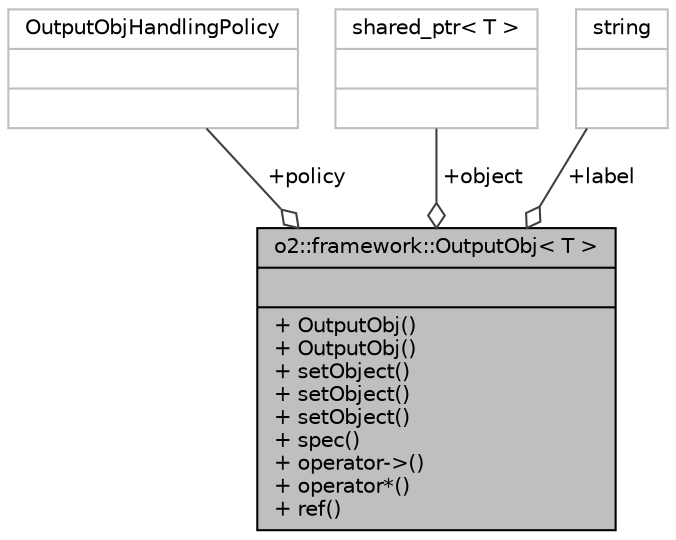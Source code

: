 digraph "o2::framework::OutputObj&lt; T &gt;"
{
 // INTERACTIVE_SVG=YES
  bgcolor="transparent";
  edge [fontname="Helvetica",fontsize="10",labelfontname="Helvetica",labelfontsize="10"];
  node [fontname="Helvetica",fontsize="10",shape=record];
  Node1 [label="{o2::framework::OutputObj\< T \>\n||+ OutputObj()\l+ OutputObj()\l+ setObject()\l+ setObject()\l+ setObject()\l+ spec()\l+ operator-\>()\l+ operator*()\l+ ref()\l}",height=0.2,width=0.4,color="black", fillcolor="grey75", style="filled", fontcolor="black"];
  Node2 -> Node1 [color="grey25",fontsize="10",style="solid",label=" +policy" ,arrowhead="odiamond",fontname="Helvetica"];
  Node2 [label="{OutputObjHandlingPolicy\n||}",height=0.2,width=0.4,color="grey75"];
  Node3 -> Node1 [color="grey25",fontsize="10",style="solid",label=" +object" ,arrowhead="odiamond",fontname="Helvetica"];
  Node3 [label="{shared_ptr\< T \>\n||}",height=0.2,width=0.4,color="grey75"];
  Node4 -> Node1 [color="grey25",fontsize="10",style="solid",label=" +label" ,arrowhead="odiamond",fontname="Helvetica"];
  Node4 [label="{string\n||}",height=0.2,width=0.4,color="grey75"];
}
